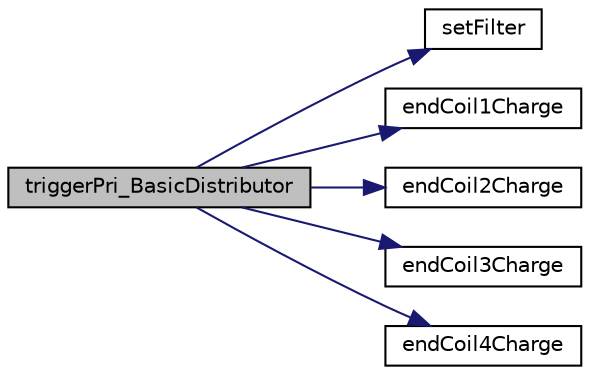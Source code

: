 digraph "triggerPri_BasicDistributor"
{
 // LATEX_PDF_SIZE
  edge [fontname="Helvetica",fontsize="10",labelfontname="Helvetica",labelfontsize="10"];
  node [fontname="Helvetica",fontsize="10",shape=record];
  rankdir="LR";
  Node116 [label="triggerPri_BasicDistributor",height=0.2,width=0.4,color="black", fillcolor="grey75", style="filled", fontcolor="black",tooltip=" "];
  Node116 -> Node117 [color="midnightblue",fontsize="10",style="solid",fontname="Helvetica"];
  Node117 [label="setFilter",height=0.2,width=0.4,color="black", fillcolor="white", style="filled",URL="$decoders_8ino.html#a7e47fa64b01c6c1908f133f37313b25e",tooltip=" "];
  Node116 -> Node118 [color="midnightblue",fontsize="10",style="solid",fontname="Helvetica"];
  Node118 [label="endCoil1Charge",height=0.2,width=0.4,color="black", fillcolor="white", style="filled",URL="$scheduled_i_o_8h.html#ad7e35a10f2e2961c345180ad47d5e5de",tooltip=" "];
  Node116 -> Node119 [color="midnightblue",fontsize="10",style="solid",fontname="Helvetica"];
  Node119 [label="endCoil2Charge",height=0.2,width=0.4,color="black", fillcolor="white", style="filled",URL="$scheduled_i_o_8h.html#a6805d98db9948de052d0ae7a82ef1e96",tooltip=" "];
  Node116 -> Node120 [color="midnightblue",fontsize="10",style="solid",fontname="Helvetica"];
  Node120 [label="endCoil3Charge",height=0.2,width=0.4,color="black", fillcolor="white", style="filled",URL="$scheduled_i_o_8h.html#a6145292aa56773025108b2ecd22444c2",tooltip=" "];
  Node116 -> Node121 [color="midnightblue",fontsize="10",style="solid",fontname="Helvetica"];
  Node121 [label="endCoil4Charge",height=0.2,width=0.4,color="black", fillcolor="white", style="filled",URL="$scheduled_i_o_8h.html#afdfbcd505571589eca16cf40fdd71431",tooltip=" "];
}
